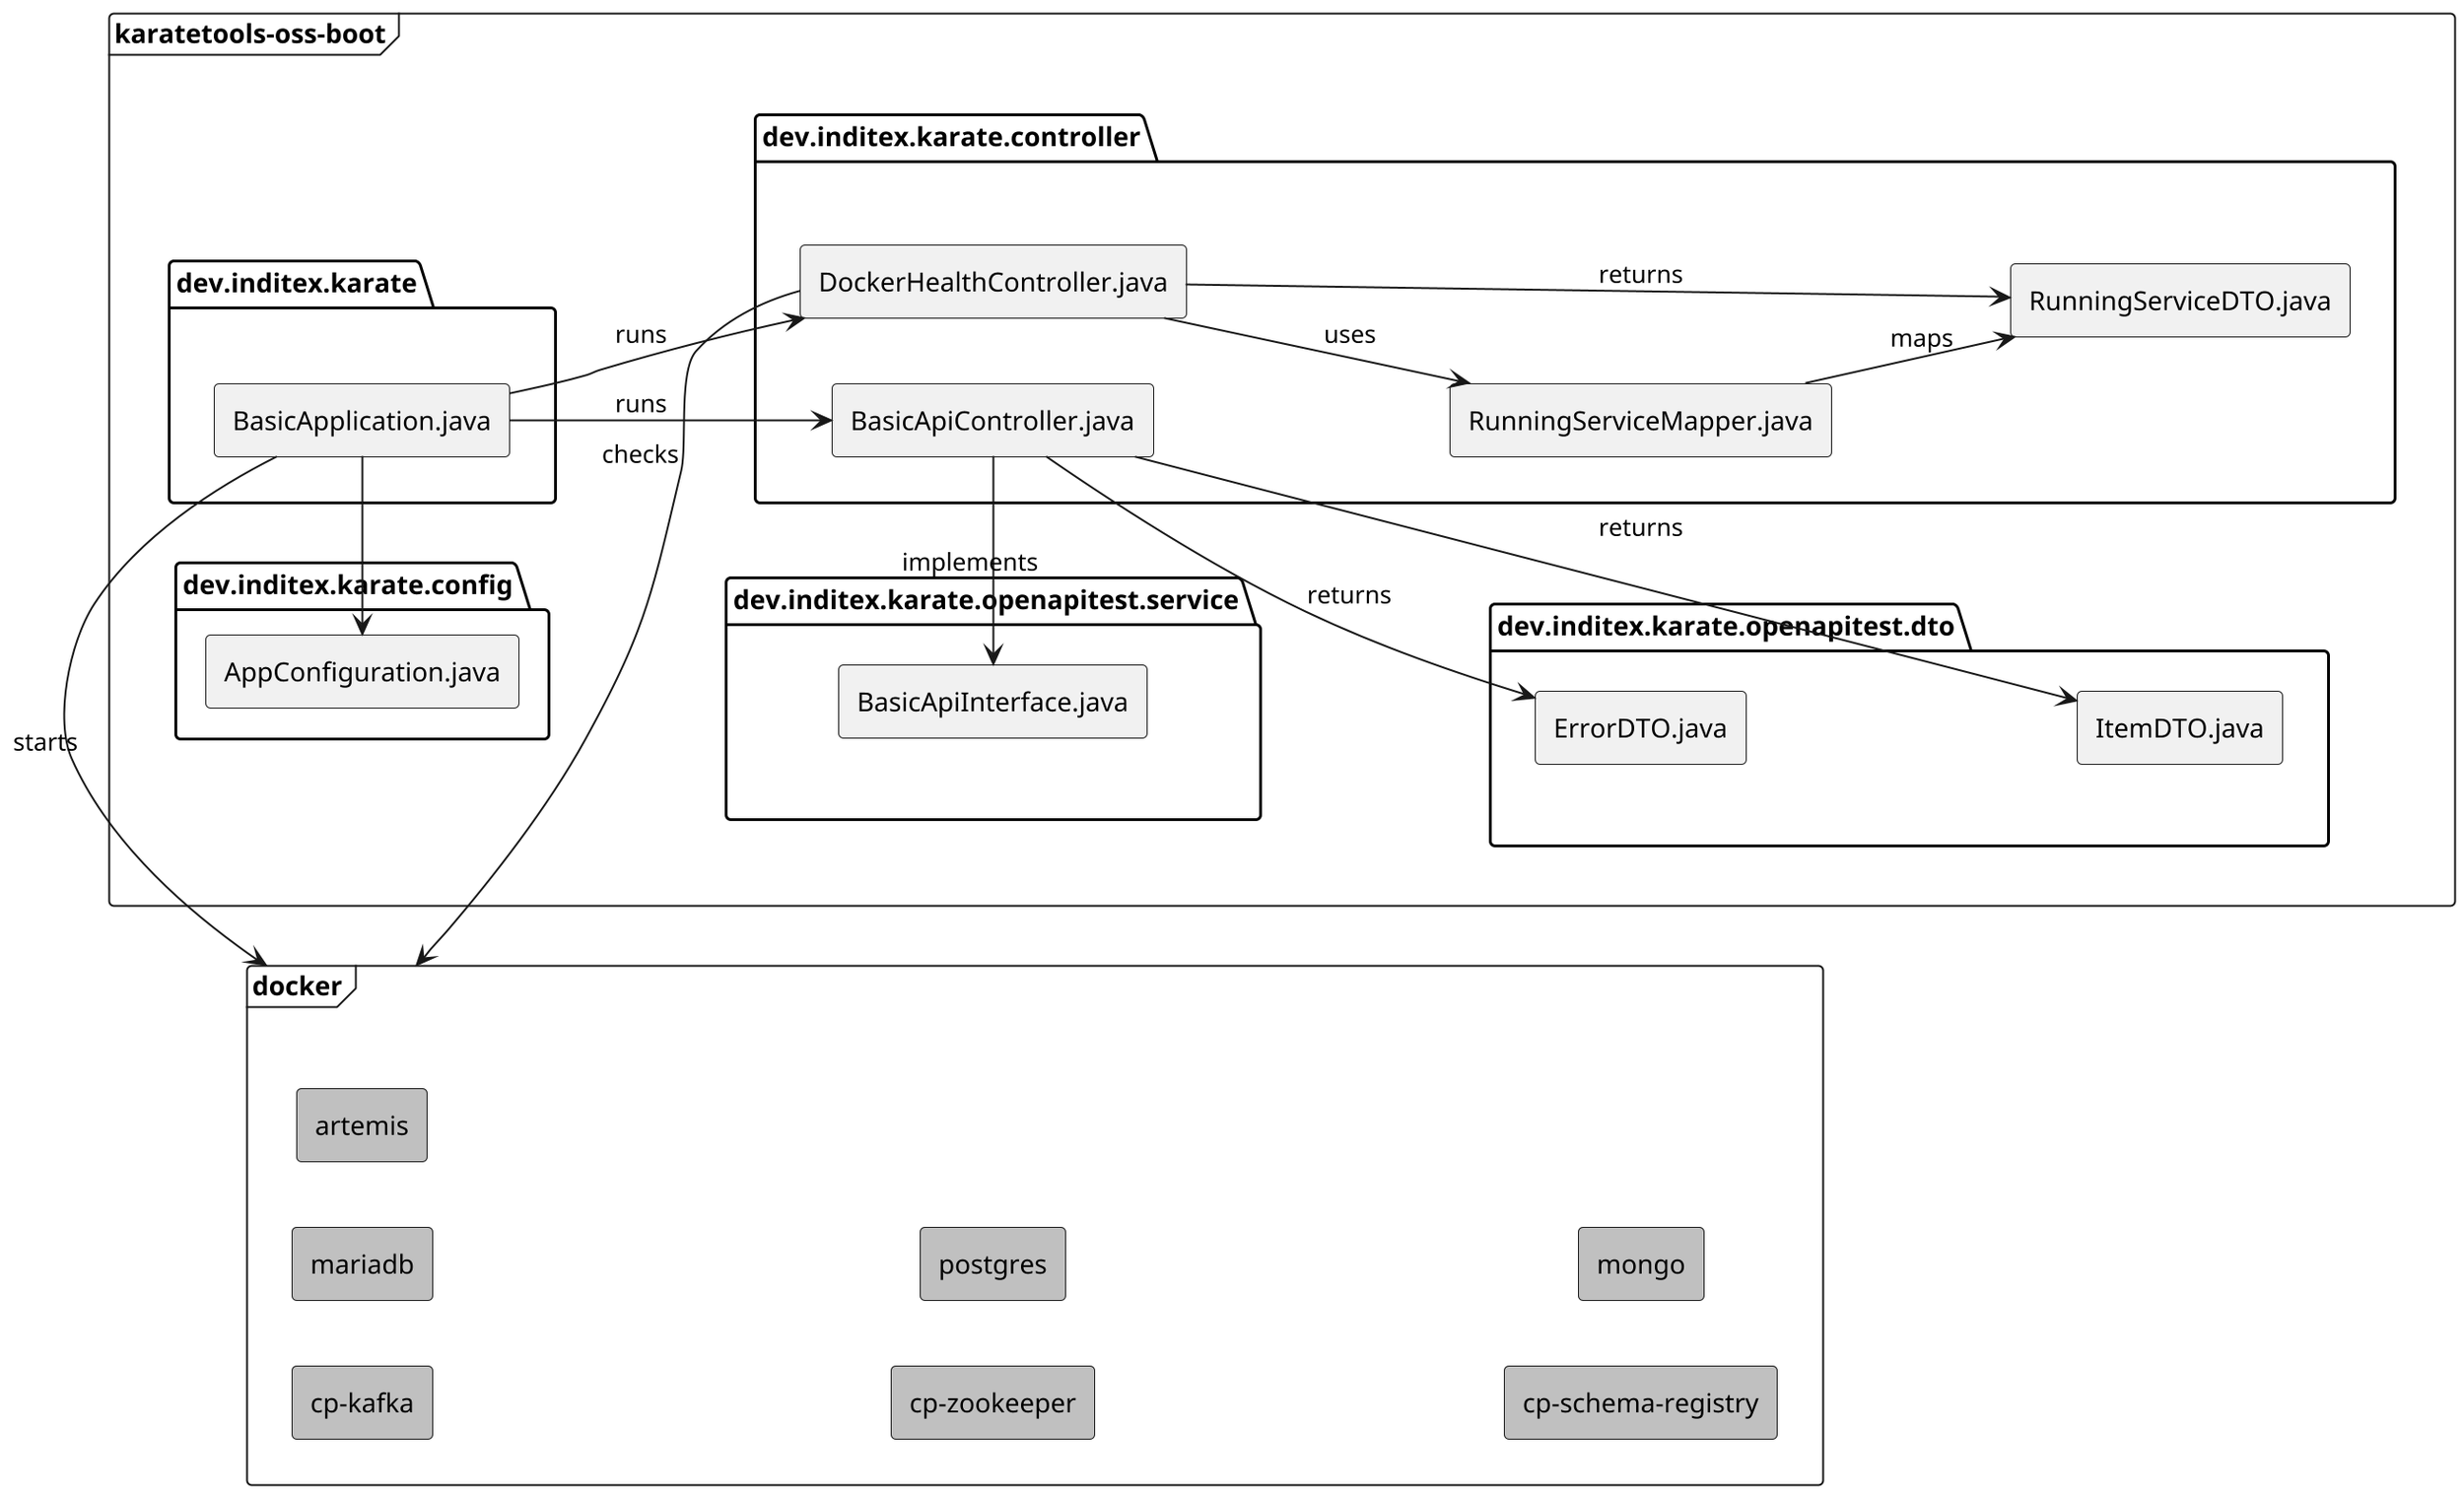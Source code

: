 @startuml karatetools-oss-boot
skinparam componentStyle rectangle
left to right direction
scale 2

frame "karatetools-oss-boot" {
  package "dev.inditex.karate" {
    [BasicApplication.java]
  }
  package "dev.inditex.karate.config" {
    [AppConfiguration.java]
  }
  package "dev.inditex.karate.controller" {
    [BasicApiController.java]
    [DockerHealthController.java]
    [RunningServiceDTO.java]
    [RunningServiceMapper.java]
  }
  package "dev.inditex.karate.openapitest.service" {
    [BasicApiInterface.java]
  }
  package "dev.inditex.karate.openapitest.dto" {
    [ErrorDTO.java]
    [ItemDTO.java]
  }
}

' Relationships

[dev.inditex.karate] .[hidden]. [dev.inditex.karate.controller]
[dev.inditex.karate.controller] .left[hidden]. [dev.inditex.karate.openapitest.service]
[dev.inditex.karate.openapitest.service] .[hidden]. [dev.inditex.karate.openapitest.dto]

[ErrorDTO.java] .down[hidden]. [ItemDTO.java]

[BasicApplication.java] -left-> [AppConfiguration.java]
[BasicApplication.java] --> [BasicApiController.java] : runs
[BasicApplication.java] --> [DockerHealthController.java] : runs

[BasicApiController.java] -down-> [BasicApiInterface.java] : implements
[BasicApiController.java] -down-> [ErrorDTO.java] : returns
[BasicApiController.java] -down-> [ItemDTO.java] : returns

[DockerHealthController.java] --> [RunningServiceDTO.java] : returns
[DockerHealthController.java] --> [RunningServiceMapper.java] : uses
[RunningServiceMapper.java] --> [RunningServiceDTO.java] : maps

frame docker {
  [artemis] #Silver
  [cp-kafka] #Silver
  [cp-schema-registry] #Silver
  [cp-zookeeper] #Silver
  [mariadb] #Silver
  [mongo] #Silver
  [postgres] #Silver

  ' Relationships

  [artemis] -[hidden]left- [mariadb]
  [mariadb] -[hidden]down- [postgres]
  [postgres] -[hidden]down- [mongo]
  [mariadb] -[hidden]left- [cp-kafka]
  [cp-kafka] -[hidden]down- [cp-zookeeper]
  [cp-zookeeper] -[hidden]down- [cp-schema-registry]
}

' Relationships

[BasicApplication.java] -left-> [docker] : starts
[DockerHealthController.java] -left-> [docker] : checks

@enduml
